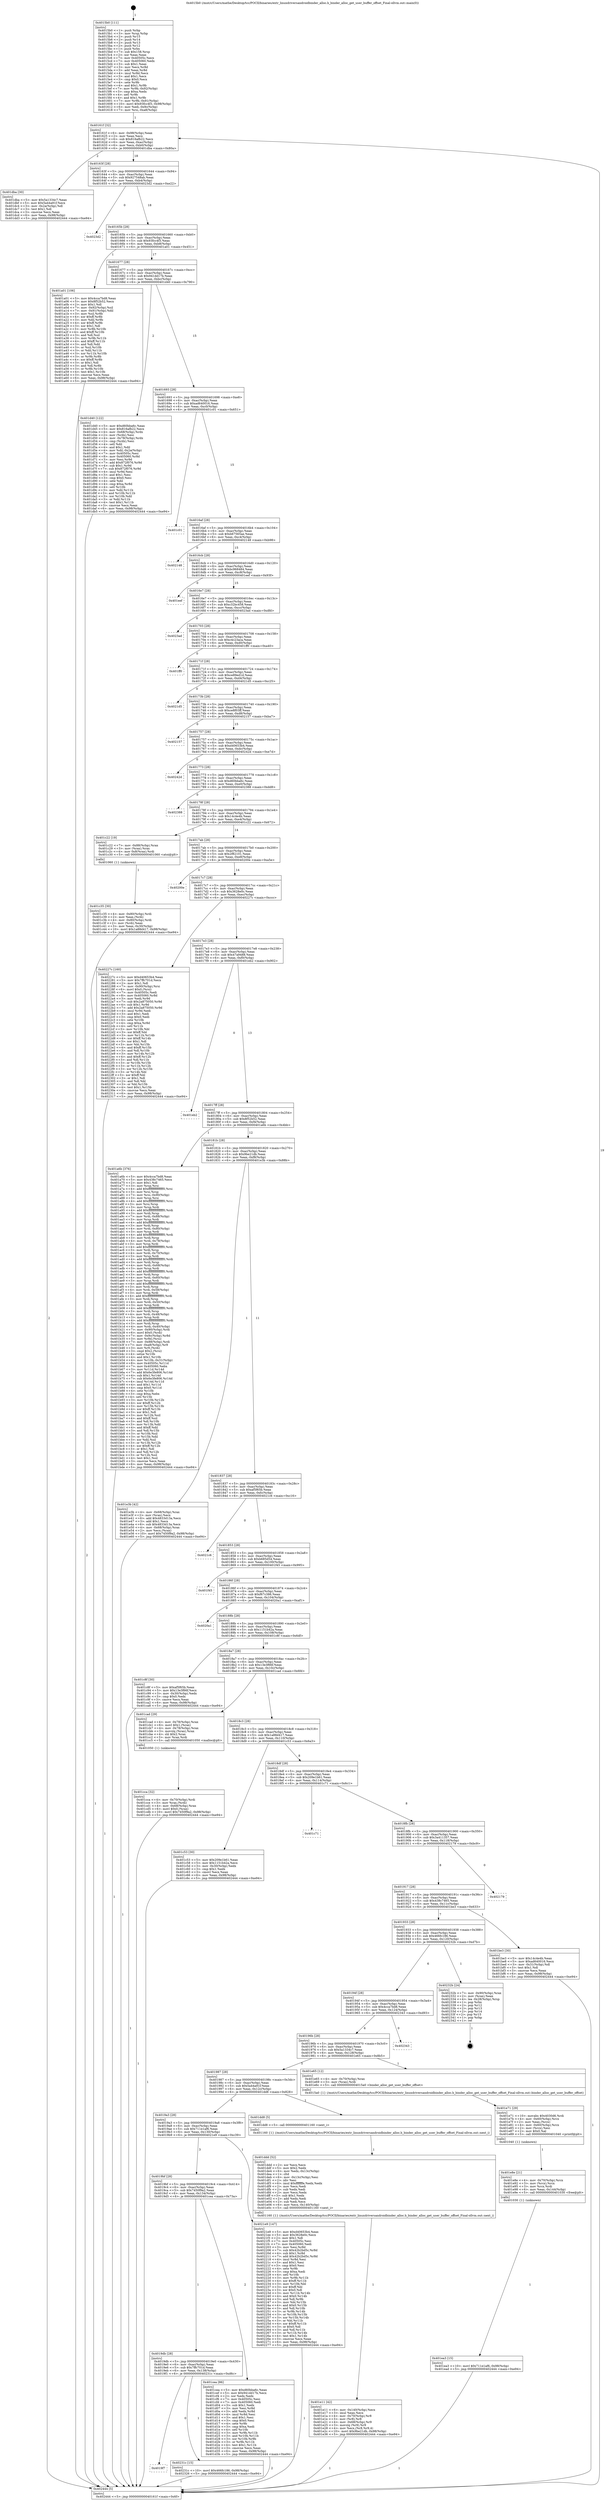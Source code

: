 digraph "0x4015b0" {
  label = "0x4015b0 (/mnt/c/Users/mathe/Desktop/tcc/POCII/binaries/extr_linuxdriversandroidbinder_alloc.h_binder_alloc_get_user_buffer_offset_Final-ollvm.out::main(0))"
  labelloc = "t"
  node[shape=record]

  Entry [label="",width=0.3,height=0.3,shape=circle,fillcolor=black,style=filled]
  "0x40161f" [label="{
     0x40161f [32]\l
     | [instrs]\l
     &nbsp;&nbsp;0x40161f \<+6\>: mov -0x98(%rbp),%eax\l
     &nbsp;&nbsp;0x401625 \<+2\>: mov %eax,%ecx\l
     &nbsp;&nbsp;0x401627 \<+6\>: sub $0x816afb22,%ecx\l
     &nbsp;&nbsp;0x40162d \<+6\>: mov %eax,-0xac(%rbp)\l
     &nbsp;&nbsp;0x401633 \<+6\>: mov %ecx,-0xb0(%rbp)\l
     &nbsp;&nbsp;0x401639 \<+6\>: je 0000000000401dba \<main+0x80a\>\l
  }"]
  "0x401dba" [label="{
     0x401dba [30]\l
     | [instrs]\l
     &nbsp;&nbsp;0x401dba \<+5\>: mov $0x5a1334c7,%eax\l
     &nbsp;&nbsp;0x401dbf \<+5\>: mov $0x5a44a91f,%ecx\l
     &nbsp;&nbsp;0x401dc4 \<+3\>: mov -0x2a(%rbp),%dl\l
     &nbsp;&nbsp;0x401dc7 \<+3\>: test $0x1,%dl\l
     &nbsp;&nbsp;0x401dca \<+3\>: cmovne %ecx,%eax\l
     &nbsp;&nbsp;0x401dcd \<+6\>: mov %eax,-0x98(%rbp)\l
     &nbsp;&nbsp;0x401dd3 \<+5\>: jmp 0000000000402444 \<main+0xe94\>\l
  }"]
  "0x40163f" [label="{
     0x40163f [28]\l
     | [instrs]\l
     &nbsp;&nbsp;0x40163f \<+5\>: jmp 0000000000401644 \<main+0x94\>\l
     &nbsp;&nbsp;0x401644 \<+6\>: mov -0xac(%rbp),%eax\l
     &nbsp;&nbsp;0x40164a \<+5\>: sub $0x927548ab,%eax\l
     &nbsp;&nbsp;0x40164f \<+6\>: mov %eax,-0xb4(%rbp)\l
     &nbsp;&nbsp;0x401655 \<+6\>: je 00000000004023d2 \<main+0xe22\>\l
  }"]
  Exit [label="",width=0.3,height=0.3,shape=circle,fillcolor=black,style=filled,peripheries=2]
  "0x4023d2" [label="{
     0x4023d2\l
  }", style=dashed]
  "0x40165b" [label="{
     0x40165b [28]\l
     | [instrs]\l
     &nbsp;&nbsp;0x40165b \<+5\>: jmp 0000000000401660 \<main+0xb0\>\l
     &nbsp;&nbsp;0x401660 \<+6\>: mov -0xac(%rbp),%eax\l
     &nbsp;&nbsp;0x401666 \<+5\>: sub $0x93fcc4f3,%eax\l
     &nbsp;&nbsp;0x40166b \<+6\>: mov %eax,-0xb8(%rbp)\l
     &nbsp;&nbsp;0x401671 \<+6\>: je 0000000000401a01 \<main+0x451\>\l
  }"]
  "0x4019f7" [label="{
     0x4019f7\l
  }", style=dashed]
  "0x401a01" [label="{
     0x401a01 [106]\l
     | [instrs]\l
     &nbsp;&nbsp;0x401a01 \<+5\>: mov $0x4cca7bd8,%eax\l
     &nbsp;&nbsp;0x401a06 \<+5\>: mov $0x8f52b52,%ecx\l
     &nbsp;&nbsp;0x401a0b \<+2\>: mov $0x1,%dl\l
     &nbsp;&nbsp;0x401a0d \<+7\>: mov -0x92(%rbp),%sil\l
     &nbsp;&nbsp;0x401a14 \<+7\>: mov -0x91(%rbp),%dil\l
     &nbsp;&nbsp;0x401a1b \<+3\>: mov %sil,%r8b\l
     &nbsp;&nbsp;0x401a1e \<+4\>: xor $0xff,%r8b\l
     &nbsp;&nbsp;0x401a22 \<+3\>: mov %dil,%r9b\l
     &nbsp;&nbsp;0x401a25 \<+4\>: xor $0xff,%r9b\l
     &nbsp;&nbsp;0x401a29 \<+3\>: xor $0x1,%dl\l
     &nbsp;&nbsp;0x401a2c \<+3\>: mov %r8b,%r10b\l
     &nbsp;&nbsp;0x401a2f \<+4\>: and $0xff,%r10b\l
     &nbsp;&nbsp;0x401a33 \<+3\>: and %dl,%sil\l
     &nbsp;&nbsp;0x401a36 \<+3\>: mov %r9b,%r11b\l
     &nbsp;&nbsp;0x401a39 \<+4\>: and $0xff,%r11b\l
     &nbsp;&nbsp;0x401a3d \<+3\>: and %dl,%dil\l
     &nbsp;&nbsp;0x401a40 \<+3\>: or %sil,%r10b\l
     &nbsp;&nbsp;0x401a43 \<+3\>: or %dil,%r11b\l
     &nbsp;&nbsp;0x401a46 \<+3\>: xor %r11b,%r10b\l
     &nbsp;&nbsp;0x401a49 \<+3\>: or %r9b,%r8b\l
     &nbsp;&nbsp;0x401a4c \<+4\>: xor $0xff,%r8b\l
     &nbsp;&nbsp;0x401a50 \<+3\>: or $0x1,%dl\l
     &nbsp;&nbsp;0x401a53 \<+3\>: and %dl,%r8b\l
     &nbsp;&nbsp;0x401a56 \<+3\>: or %r8b,%r10b\l
     &nbsp;&nbsp;0x401a59 \<+4\>: test $0x1,%r10b\l
     &nbsp;&nbsp;0x401a5d \<+3\>: cmovne %ecx,%eax\l
     &nbsp;&nbsp;0x401a60 \<+6\>: mov %eax,-0x98(%rbp)\l
     &nbsp;&nbsp;0x401a66 \<+5\>: jmp 0000000000402444 \<main+0xe94\>\l
  }"]
  "0x401677" [label="{
     0x401677 [28]\l
     | [instrs]\l
     &nbsp;&nbsp;0x401677 \<+5\>: jmp 000000000040167c \<main+0xcc\>\l
     &nbsp;&nbsp;0x40167c \<+6\>: mov -0xac(%rbp),%eax\l
     &nbsp;&nbsp;0x401682 \<+5\>: sub $0x941dd17b,%eax\l
     &nbsp;&nbsp;0x401687 \<+6\>: mov %eax,-0xbc(%rbp)\l
     &nbsp;&nbsp;0x40168d \<+6\>: je 0000000000401d40 \<main+0x790\>\l
  }"]
  "0x402444" [label="{
     0x402444 [5]\l
     | [instrs]\l
     &nbsp;&nbsp;0x402444 \<+5\>: jmp 000000000040161f \<main+0x6f\>\l
  }"]
  "0x4015b0" [label="{
     0x4015b0 [111]\l
     | [instrs]\l
     &nbsp;&nbsp;0x4015b0 \<+1\>: push %rbp\l
     &nbsp;&nbsp;0x4015b1 \<+3\>: mov %rsp,%rbp\l
     &nbsp;&nbsp;0x4015b4 \<+2\>: push %r15\l
     &nbsp;&nbsp;0x4015b6 \<+2\>: push %r14\l
     &nbsp;&nbsp;0x4015b8 \<+2\>: push %r13\l
     &nbsp;&nbsp;0x4015ba \<+2\>: push %r12\l
     &nbsp;&nbsp;0x4015bc \<+1\>: push %rbx\l
     &nbsp;&nbsp;0x4015bd \<+7\>: sub $0x158,%rsp\l
     &nbsp;&nbsp;0x4015c4 \<+2\>: xor %eax,%eax\l
     &nbsp;&nbsp;0x4015c6 \<+7\>: mov 0x40505c,%ecx\l
     &nbsp;&nbsp;0x4015cd \<+7\>: mov 0x405060,%edx\l
     &nbsp;&nbsp;0x4015d4 \<+3\>: sub $0x1,%eax\l
     &nbsp;&nbsp;0x4015d7 \<+3\>: mov %ecx,%r8d\l
     &nbsp;&nbsp;0x4015da \<+3\>: add %eax,%r8d\l
     &nbsp;&nbsp;0x4015dd \<+4\>: imul %r8d,%ecx\l
     &nbsp;&nbsp;0x4015e1 \<+3\>: and $0x1,%ecx\l
     &nbsp;&nbsp;0x4015e4 \<+3\>: cmp $0x0,%ecx\l
     &nbsp;&nbsp;0x4015e7 \<+4\>: sete %r9b\l
     &nbsp;&nbsp;0x4015eb \<+4\>: and $0x1,%r9b\l
     &nbsp;&nbsp;0x4015ef \<+7\>: mov %r9b,-0x92(%rbp)\l
     &nbsp;&nbsp;0x4015f6 \<+3\>: cmp $0xa,%edx\l
     &nbsp;&nbsp;0x4015f9 \<+4\>: setl %r9b\l
     &nbsp;&nbsp;0x4015fd \<+4\>: and $0x1,%r9b\l
     &nbsp;&nbsp;0x401601 \<+7\>: mov %r9b,-0x91(%rbp)\l
     &nbsp;&nbsp;0x401608 \<+10\>: movl $0x93fcc4f3,-0x98(%rbp)\l
     &nbsp;&nbsp;0x401612 \<+6\>: mov %edi,-0x9c(%rbp)\l
     &nbsp;&nbsp;0x401618 \<+7\>: mov %rsi,-0xa8(%rbp)\l
  }"]
  "0x40231c" [label="{
     0x40231c [15]\l
     | [instrs]\l
     &nbsp;&nbsp;0x40231c \<+10\>: movl $0x466fc186,-0x98(%rbp)\l
     &nbsp;&nbsp;0x402326 \<+5\>: jmp 0000000000402444 \<main+0xe94\>\l
  }"]
  "0x401d40" [label="{
     0x401d40 [122]\l
     | [instrs]\l
     &nbsp;&nbsp;0x401d40 \<+5\>: mov $0xd60bba6c,%eax\l
     &nbsp;&nbsp;0x401d45 \<+5\>: mov $0x816afb22,%ecx\l
     &nbsp;&nbsp;0x401d4a \<+4\>: mov -0x68(%rbp),%rdx\l
     &nbsp;&nbsp;0x401d4e \<+2\>: mov (%rdx),%esi\l
     &nbsp;&nbsp;0x401d50 \<+4\>: mov -0x78(%rbp),%rdx\l
     &nbsp;&nbsp;0x401d54 \<+2\>: cmp (%rdx),%esi\l
     &nbsp;&nbsp;0x401d56 \<+4\>: setl %dil\l
     &nbsp;&nbsp;0x401d5a \<+4\>: and $0x1,%dil\l
     &nbsp;&nbsp;0x401d5e \<+4\>: mov %dil,-0x2a(%rbp)\l
     &nbsp;&nbsp;0x401d62 \<+7\>: mov 0x40505c,%esi\l
     &nbsp;&nbsp;0x401d69 \<+8\>: mov 0x405060,%r8d\l
     &nbsp;&nbsp;0x401d71 \<+3\>: mov %esi,%r9d\l
     &nbsp;&nbsp;0x401d74 \<+7\>: add $0x872f076,%r9d\l
     &nbsp;&nbsp;0x401d7b \<+4\>: sub $0x1,%r9d\l
     &nbsp;&nbsp;0x401d7f \<+7\>: sub $0x872f076,%r9d\l
     &nbsp;&nbsp;0x401d86 \<+4\>: imul %r9d,%esi\l
     &nbsp;&nbsp;0x401d8a \<+3\>: and $0x1,%esi\l
     &nbsp;&nbsp;0x401d8d \<+3\>: cmp $0x0,%esi\l
     &nbsp;&nbsp;0x401d90 \<+4\>: sete %dil\l
     &nbsp;&nbsp;0x401d94 \<+4\>: cmp $0xa,%r8d\l
     &nbsp;&nbsp;0x401d98 \<+4\>: setl %r10b\l
     &nbsp;&nbsp;0x401d9c \<+3\>: mov %dil,%r11b\l
     &nbsp;&nbsp;0x401d9f \<+3\>: and %r10b,%r11b\l
     &nbsp;&nbsp;0x401da2 \<+3\>: xor %r10b,%dil\l
     &nbsp;&nbsp;0x401da5 \<+3\>: or %dil,%r11b\l
     &nbsp;&nbsp;0x401da8 \<+4\>: test $0x1,%r11b\l
     &nbsp;&nbsp;0x401dac \<+3\>: cmovne %ecx,%eax\l
     &nbsp;&nbsp;0x401daf \<+6\>: mov %eax,-0x98(%rbp)\l
     &nbsp;&nbsp;0x401db5 \<+5\>: jmp 0000000000402444 \<main+0xe94\>\l
  }"]
  "0x401693" [label="{
     0x401693 [28]\l
     | [instrs]\l
     &nbsp;&nbsp;0x401693 \<+5\>: jmp 0000000000401698 \<main+0xe8\>\l
     &nbsp;&nbsp;0x401698 \<+6\>: mov -0xac(%rbp),%eax\l
     &nbsp;&nbsp;0x40169e \<+5\>: sub $0xad640016,%eax\l
     &nbsp;&nbsp;0x4016a3 \<+6\>: mov %eax,-0xc0(%rbp)\l
     &nbsp;&nbsp;0x4016a9 \<+6\>: je 0000000000401c01 \<main+0x651\>\l
  }"]
  "0x401ea3" [label="{
     0x401ea3 [15]\l
     | [instrs]\l
     &nbsp;&nbsp;0x401ea3 \<+10\>: movl $0x711e1af6,-0x98(%rbp)\l
     &nbsp;&nbsp;0x401ead \<+5\>: jmp 0000000000402444 \<main+0xe94\>\l
  }"]
  "0x401c01" [label="{
     0x401c01\l
  }", style=dashed]
  "0x4016af" [label="{
     0x4016af [28]\l
     | [instrs]\l
     &nbsp;&nbsp;0x4016af \<+5\>: jmp 00000000004016b4 \<main+0x104\>\l
     &nbsp;&nbsp;0x4016b4 \<+6\>: mov -0xac(%rbp),%eax\l
     &nbsp;&nbsp;0x4016ba \<+5\>: sub $0xb67565ae,%eax\l
     &nbsp;&nbsp;0x4016bf \<+6\>: mov %eax,-0xc4(%rbp)\l
     &nbsp;&nbsp;0x4016c5 \<+6\>: je 0000000000402148 \<main+0xb98\>\l
  }"]
  "0x401e8e" [label="{
     0x401e8e [21]\l
     | [instrs]\l
     &nbsp;&nbsp;0x401e8e \<+4\>: mov -0x70(%rbp),%rcx\l
     &nbsp;&nbsp;0x401e92 \<+3\>: mov (%rcx),%rcx\l
     &nbsp;&nbsp;0x401e95 \<+3\>: mov %rcx,%rdi\l
     &nbsp;&nbsp;0x401e98 \<+6\>: mov %eax,-0x144(%rbp)\l
     &nbsp;&nbsp;0x401e9e \<+5\>: call 0000000000401030 \<free@plt\>\l
     | [calls]\l
     &nbsp;&nbsp;0x401030 \{1\} (unknown)\l
  }"]
  "0x402148" [label="{
     0x402148\l
  }", style=dashed]
  "0x4016cb" [label="{
     0x4016cb [28]\l
     | [instrs]\l
     &nbsp;&nbsp;0x4016cb \<+5\>: jmp 00000000004016d0 \<main+0x120\>\l
     &nbsp;&nbsp;0x4016d0 \<+6\>: mov -0xac(%rbp),%eax\l
     &nbsp;&nbsp;0x4016d6 \<+5\>: sub $0xbc968484,%eax\l
     &nbsp;&nbsp;0x4016db \<+6\>: mov %eax,-0xc8(%rbp)\l
     &nbsp;&nbsp;0x4016e1 \<+6\>: je 0000000000401eef \<main+0x93f\>\l
  }"]
  "0x401e71" [label="{
     0x401e71 [29]\l
     | [instrs]\l
     &nbsp;&nbsp;0x401e71 \<+10\>: movabs $0x4030d6,%rdi\l
     &nbsp;&nbsp;0x401e7b \<+4\>: mov -0x60(%rbp),%rcx\l
     &nbsp;&nbsp;0x401e7f \<+2\>: mov %eax,(%rcx)\l
     &nbsp;&nbsp;0x401e81 \<+4\>: mov -0x60(%rbp),%rcx\l
     &nbsp;&nbsp;0x401e85 \<+2\>: mov (%rcx),%esi\l
     &nbsp;&nbsp;0x401e87 \<+2\>: mov $0x0,%al\l
     &nbsp;&nbsp;0x401e89 \<+5\>: call 0000000000401040 \<printf@plt\>\l
     | [calls]\l
     &nbsp;&nbsp;0x401040 \{1\} (unknown)\l
  }"]
  "0x401eef" [label="{
     0x401eef\l
  }", style=dashed]
  "0x4016e7" [label="{
     0x4016e7 [28]\l
     | [instrs]\l
     &nbsp;&nbsp;0x4016e7 \<+5\>: jmp 00000000004016ec \<main+0x13c\>\l
     &nbsp;&nbsp;0x4016ec \<+6\>: mov -0xac(%rbp),%eax\l
     &nbsp;&nbsp;0x4016f2 \<+5\>: sub $0xc32bc458,%eax\l
     &nbsp;&nbsp;0x4016f7 \<+6\>: mov %eax,-0xcc(%rbp)\l
     &nbsp;&nbsp;0x4016fd \<+6\>: je 00000000004023ad \<main+0xdfd\>\l
  }"]
  "0x401e11" [label="{
     0x401e11 [42]\l
     | [instrs]\l
     &nbsp;&nbsp;0x401e11 \<+6\>: mov -0x140(%rbp),%ecx\l
     &nbsp;&nbsp;0x401e17 \<+3\>: imul %eax,%ecx\l
     &nbsp;&nbsp;0x401e1a \<+4\>: mov -0x70(%rbp),%r8\l
     &nbsp;&nbsp;0x401e1e \<+3\>: mov (%r8),%r8\l
     &nbsp;&nbsp;0x401e21 \<+4\>: mov -0x68(%rbp),%r9\l
     &nbsp;&nbsp;0x401e25 \<+3\>: movslq (%r9),%r9\l
     &nbsp;&nbsp;0x401e28 \<+4\>: mov %ecx,(%r8,%r9,4)\l
     &nbsp;&nbsp;0x401e2c \<+10\>: movl $0x9be21db,-0x98(%rbp)\l
     &nbsp;&nbsp;0x401e36 \<+5\>: jmp 0000000000402444 \<main+0xe94\>\l
  }"]
  "0x4023ad" [label="{
     0x4023ad\l
  }", style=dashed]
  "0x401703" [label="{
     0x401703 [28]\l
     | [instrs]\l
     &nbsp;&nbsp;0x401703 \<+5\>: jmp 0000000000401708 \<main+0x158\>\l
     &nbsp;&nbsp;0x401708 \<+6\>: mov -0xac(%rbp),%eax\l
     &nbsp;&nbsp;0x40170e \<+5\>: sub $0xc4c23aca,%eax\l
     &nbsp;&nbsp;0x401713 \<+6\>: mov %eax,-0xd0(%rbp)\l
     &nbsp;&nbsp;0x401719 \<+6\>: je 0000000000401ff0 \<main+0xa40\>\l
  }"]
  "0x401ddd" [label="{
     0x401ddd [52]\l
     | [instrs]\l
     &nbsp;&nbsp;0x401ddd \<+2\>: xor %ecx,%ecx\l
     &nbsp;&nbsp;0x401ddf \<+5\>: mov $0x2,%edx\l
     &nbsp;&nbsp;0x401de4 \<+6\>: mov %edx,-0x13c(%rbp)\l
     &nbsp;&nbsp;0x401dea \<+1\>: cltd\l
     &nbsp;&nbsp;0x401deb \<+6\>: mov -0x13c(%rbp),%esi\l
     &nbsp;&nbsp;0x401df1 \<+2\>: idiv %esi\l
     &nbsp;&nbsp;0x401df3 \<+6\>: imul $0xfffffffe,%edx,%edx\l
     &nbsp;&nbsp;0x401df9 \<+2\>: mov %ecx,%edi\l
     &nbsp;&nbsp;0x401dfb \<+2\>: sub %edx,%edi\l
     &nbsp;&nbsp;0x401dfd \<+2\>: mov %ecx,%edx\l
     &nbsp;&nbsp;0x401dff \<+3\>: sub $0x1,%edx\l
     &nbsp;&nbsp;0x401e02 \<+2\>: add %edx,%edi\l
     &nbsp;&nbsp;0x401e04 \<+2\>: sub %edi,%ecx\l
     &nbsp;&nbsp;0x401e06 \<+6\>: mov %ecx,-0x140(%rbp)\l
     &nbsp;&nbsp;0x401e0c \<+5\>: call 0000000000401160 \<next_i\>\l
     | [calls]\l
     &nbsp;&nbsp;0x401160 \{1\} (/mnt/c/Users/mathe/Desktop/tcc/POCII/binaries/extr_linuxdriversandroidbinder_alloc.h_binder_alloc_get_user_buffer_offset_Final-ollvm.out::next_i)\l
  }"]
  "0x401ff0" [label="{
     0x401ff0\l
  }", style=dashed]
  "0x40171f" [label="{
     0x40171f [28]\l
     | [instrs]\l
     &nbsp;&nbsp;0x40171f \<+5\>: jmp 0000000000401724 \<main+0x174\>\l
     &nbsp;&nbsp;0x401724 \<+6\>: mov -0xac(%rbp),%eax\l
     &nbsp;&nbsp;0x40172a \<+5\>: sub $0xce89ed1d,%eax\l
     &nbsp;&nbsp;0x40172f \<+6\>: mov %eax,-0xd4(%rbp)\l
     &nbsp;&nbsp;0x401735 \<+6\>: je 00000000004021d5 \<main+0xc25\>\l
  }"]
  "0x4019db" [label="{
     0x4019db [28]\l
     | [instrs]\l
     &nbsp;&nbsp;0x4019db \<+5\>: jmp 00000000004019e0 \<main+0x430\>\l
     &nbsp;&nbsp;0x4019e0 \<+6\>: mov -0xac(%rbp),%eax\l
     &nbsp;&nbsp;0x4019e6 \<+5\>: sub $0x7ffc701d,%eax\l
     &nbsp;&nbsp;0x4019eb \<+6\>: mov %eax,-0x138(%rbp)\l
     &nbsp;&nbsp;0x4019f1 \<+6\>: je 000000000040231c \<main+0xd6c\>\l
  }"]
  "0x4021d5" [label="{
     0x4021d5\l
  }", style=dashed]
  "0x40173b" [label="{
     0x40173b [28]\l
     | [instrs]\l
     &nbsp;&nbsp;0x40173b \<+5\>: jmp 0000000000401740 \<main+0x190\>\l
     &nbsp;&nbsp;0x401740 \<+6\>: mov -0xac(%rbp),%eax\l
     &nbsp;&nbsp;0x401746 \<+5\>: sub $0xce8f03ff,%eax\l
     &nbsp;&nbsp;0x40174b \<+6\>: mov %eax,-0xd8(%rbp)\l
     &nbsp;&nbsp;0x401751 \<+6\>: je 0000000000402157 \<main+0xba7\>\l
  }"]
  "0x401cea" [label="{
     0x401cea [86]\l
     | [instrs]\l
     &nbsp;&nbsp;0x401cea \<+5\>: mov $0xd60bba6c,%eax\l
     &nbsp;&nbsp;0x401cef \<+5\>: mov $0x941dd17b,%ecx\l
     &nbsp;&nbsp;0x401cf4 \<+2\>: xor %edx,%edx\l
     &nbsp;&nbsp;0x401cf6 \<+7\>: mov 0x40505c,%esi\l
     &nbsp;&nbsp;0x401cfd \<+7\>: mov 0x405060,%edi\l
     &nbsp;&nbsp;0x401d04 \<+3\>: sub $0x1,%edx\l
     &nbsp;&nbsp;0x401d07 \<+3\>: mov %esi,%r8d\l
     &nbsp;&nbsp;0x401d0a \<+3\>: add %edx,%r8d\l
     &nbsp;&nbsp;0x401d0d \<+4\>: imul %r8d,%esi\l
     &nbsp;&nbsp;0x401d11 \<+3\>: and $0x1,%esi\l
     &nbsp;&nbsp;0x401d14 \<+3\>: cmp $0x0,%esi\l
     &nbsp;&nbsp;0x401d17 \<+4\>: sete %r9b\l
     &nbsp;&nbsp;0x401d1b \<+3\>: cmp $0xa,%edi\l
     &nbsp;&nbsp;0x401d1e \<+4\>: setl %r10b\l
     &nbsp;&nbsp;0x401d22 \<+3\>: mov %r9b,%r11b\l
     &nbsp;&nbsp;0x401d25 \<+3\>: and %r10b,%r11b\l
     &nbsp;&nbsp;0x401d28 \<+3\>: xor %r10b,%r9b\l
     &nbsp;&nbsp;0x401d2b \<+3\>: or %r9b,%r11b\l
     &nbsp;&nbsp;0x401d2e \<+4\>: test $0x1,%r11b\l
     &nbsp;&nbsp;0x401d32 \<+3\>: cmovne %ecx,%eax\l
     &nbsp;&nbsp;0x401d35 \<+6\>: mov %eax,-0x98(%rbp)\l
     &nbsp;&nbsp;0x401d3b \<+5\>: jmp 0000000000402444 \<main+0xe94\>\l
  }"]
  "0x402157" [label="{
     0x402157\l
  }", style=dashed]
  "0x401757" [label="{
     0x401757 [28]\l
     | [instrs]\l
     &nbsp;&nbsp;0x401757 \<+5\>: jmp 000000000040175c \<main+0x1ac\>\l
     &nbsp;&nbsp;0x40175c \<+6\>: mov -0xac(%rbp),%eax\l
     &nbsp;&nbsp;0x401762 \<+5\>: sub $0xd40653b4,%eax\l
     &nbsp;&nbsp;0x401767 \<+6\>: mov %eax,-0xdc(%rbp)\l
     &nbsp;&nbsp;0x40176d \<+6\>: je 000000000040242d \<main+0xe7d\>\l
  }"]
  "0x4019bf" [label="{
     0x4019bf [28]\l
     | [instrs]\l
     &nbsp;&nbsp;0x4019bf \<+5\>: jmp 00000000004019c4 \<main+0x414\>\l
     &nbsp;&nbsp;0x4019c4 \<+6\>: mov -0xac(%rbp),%eax\l
     &nbsp;&nbsp;0x4019ca \<+5\>: sub $0x7450f9a2,%eax\l
     &nbsp;&nbsp;0x4019cf \<+6\>: mov %eax,-0x134(%rbp)\l
     &nbsp;&nbsp;0x4019d5 \<+6\>: je 0000000000401cea \<main+0x73a\>\l
  }"]
  "0x40242d" [label="{
     0x40242d\l
  }", style=dashed]
  "0x401773" [label="{
     0x401773 [28]\l
     | [instrs]\l
     &nbsp;&nbsp;0x401773 \<+5\>: jmp 0000000000401778 \<main+0x1c8\>\l
     &nbsp;&nbsp;0x401778 \<+6\>: mov -0xac(%rbp),%eax\l
     &nbsp;&nbsp;0x40177e \<+5\>: sub $0xd60bba6c,%eax\l
     &nbsp;&nbsp;0x401783 \<+6\>: mov %eax,-0xe0(%rbp)\l
     &nbsp;&nbsp;0x401789 \<+6\>: je 0000000000402388 \<main+0xdd8\>\l
  }"]
  "0x4021e9" [label="{
     0x4021e9 [147]\l
     | [instrs]\l
     &nbsp;&nbsp;0x4021e9 \<+5\>: mov $0xd40653b4,%eax\l
     &nbsp;&nbsp;0x4021ee \<+5\>: mov $0x3628e0c,%ecx\l
     &nbsp;&nbsp;0x4021f3 \<+2\>: mov $0x1,%dl\l
     &nbsp;&nbsp;0x4021f5 \<+7\>: mov 0x40505c,%esi\l
     &nbsp;&nbsp;0x4021fc \<+7\>: mov 0x405060,%edi\l
     &nbsp;&nbsp;0x402203 \<+3\>: mov %esi,%r8d\l
     &nbsp;&nbsp;0x402206 \<+7\>: sub $0x42b2bd5c,%r8d\l
     &nbsp;&nbsp;0x40220d \<+4\>: sub $0x1,%r8d\l
     &nbsp;&nbsp;0x402211 \<+7\>: add $0x42b2bd5c,%r8d\l
     &nbsp;&nbsp;0x402218 \<+4\>: imul %r8d,%esi\l
     &nbsp;&nbsp;0x40221c \<+3\>: and $0x1,%esi\l
     &nbsp;&nbsp;0x40221f \<+3\>: cmp $0x0,%esi\l
     &nbsp;&nbsp;0x402222 \<+4\>: sete %r9b\l
     &nbsp;&nbsp;0x402226 \<+3\>: cmp $0xa,%edi\l
     &nbsp;&nbsp;0x402229 \<+4\>: setl %r10b\l
     &nbsp;&nbsp;0x40222d \<+3\>: mov %r9b,%r11b\l
     &nbsp;&nbsp;0x402230 \<+4\>: xor $0xff,%r11b\l
     &nbsp;&nbsp;0x402234 \<+3\>: mov %r10b,%bl\l
     &nbsp;&nbsp;0x402237 \<+3\>: xor $0xff,%bl\l
     &nbsp;&nbsp;0x40223a \<+3\>: xor $0x0,%dl\l
     &nbsp;&nbsp;0x40223d \<+3\>: mov %r11b,%r14b\l
     &nbsp;&nbsp;0x402240 \<+4\>: and $0x0,%r14b\l
     &nbsp;&nbsp;0x402244 \<+3\>: and %dl,%r9b\l
     &nbsp;&nbsp;0x402247 \<+3\>: mov %bl,%r15b\l
     &nbsp;&nbsp;0x40224a \<+4\>: and $0x0,%r15b\l
     &nbsp;&nbsp;0x40224e \<+3\>: and %dl,%r10b\l
     &nbsp;&nbsp;0x402251 \<+3\>: or %r9b,%r14b\l
     &nbsp;&nbsp;0x402254 \<+3\>: or %r10b,%r15b\l
     &nbsp;&nbsp;0x402257 \<+3\>: xor %r15b,%r14b\l
     &nbsp;&nbsp;0x40225a \<+3\>: or %bl,%r11b\l
     &nbsp;&nbsp;0x40225d \<+4\>: xor $0xff,%r11b\l
     &nbsp;&nbsp;0x402261 \<+3\>: or $0x0,%dl\l
     &nbsp;&nbsp;0x402264 \<+3\>: and %dl,%r11b\l
     &nbsp;&nbsp;0x402267 \<+3\>: or %r11b,%r14b\l
     &nbsp;&nbsp;0x40226a \<+4\>: test $0x1,%r14b\l
     &nbsp;&nbsp;0x40226e \<+3\>: cmovne %ecx,%eax\l
     &nbsp;&nbsp;0x402271 \<+6\>: mov %eax,-0x98(%rbp)\l
     &nbsp;&nbsp;0x402277 \<+5\>: jmp 0000000000402444 \<main+0xe94\>\l
  }"]
  "0x402388" [label="{
     0x402388\l
  }", style=dashed]
  "0x40178f" [label="{
     0x40178f [28]\l
     | [instrs]\l
     &nbsp;&nbsp;0x40178f \<+5\>: jmp 0000000000401794 \<main+0x1e4\>\l
     &nbsp;&nbsp;0x401794 \<+6\>: mov -0xac(%rbp),%eax\l
     &nbsp;&nbsp;0x40179a \<+5\>: sub $0x14c4e4b,%eax\l
     &nbsp;&nbsp;0x40179f \<+6\>: mov %eax,-0xe4(%rbp)\l
     &nbsp;&nbsp;0x4017a5 \<+6\>: je 0000000000401c22 \<main+0x672\>\l
  }"]
  "0x4019a3" [label="{
     0x4019a3 [28]\l
     | [instrs]\l
     &nbsp;&nbsp;0x4019a3 \<+5\>: jmp 00000000004019a8 \<main+0x3f8\>\l
     &nbsp;&nbsp;0x4019a8 \<+6\>: mov -0xac(%rbp),%eax\l
     &nbsp;&nbsp;0x4019ae \<+5\>: sub $0x711e1af6,%eax\l
     &nbsp;&nbsp;0x4019b3 \<+6\>: mov %eax,-0x130(%rbp)\l
     &nbsp;&nbsp;0x4019b9 \<+6\>: je 00000000004021e9 \<main+0xc39\>\l
  }"]
  "0x401c22" [label="{
     0x401c22 [19]\l
     | [instrs]\l
     &nbsp;&nbsp;0x401c22 \<+7\>: mov -0x88(%rbp),%rax\l
     &nbsp;&nbsp;0x401c29 \<+3\>: mov (%rax),%rax\l
     &nbsp;&nbsp;0x401c2c \<+4\>: mov 0x8(%rax),%rdi\l
     &nbsp;&nbsp;0x401c30 \<+5\>: call 0000000000401060 \<atoi@plt\>\l
     | [calls]\l
     &nbsp;&nbsp;0x401060 \{1\} (unknown)\l
  }"]
  "0x4017ab" [label="{
     0x4017ab [28]\l
     | [instrs]\l
     &nbsp;&nbsp;0x4017ab \<+5\>: jmp 00000000004017b0 \<main+0x200\>\l
     &nbsp;&nbsp;0x4017b0 \<+6\>: mov -0xac(%rbp),%eax\l
     &nbsp;&nbsp;0x4017b6 \<+5\>: sub $0x2f82101,%eax\l
     &nbsp;&nbsp;0x4017bb \<+6\>: mov %eax,-0xe8(%rbp)\l
     &nbsp;&nbsp;0x4017c1 \<+6\>: je 000000000040200e \<main+0xa5e\>\l
  }"]
  "0x401dd8" [label="{
     0x401dd8 [5]\l
     | [instrs]\l
     &nbsp;&nbsp;0x401dd8 \<+5\>: call 0000000000401160 \<next_i\>\l
     | [calls]\l
     &nbsp;&nbsp;0x401160 \{1\} (/mnt/c/Users/mathe/Desktop/tcc/POCII/binaries/extr_linuxdriversandroidbinder_alloc.h_binder_alloc_get_user_buffer_offset_Final-ollvm.out::next_i)\l
  }"]
  "0x40200e" [label="{
     0x40200e\l
  }", style=dashed]
  "0x4017c7" [label="{
     0x4017c7 [28]\l
     | [instrs]\l
     &nbsp;&nbsp;0x4017c7 \<+5\>: jmp 00000000004017cc \<main+0x21c\>\l
     &nbsp;&nbsp;0x4017cc \<+6\>: mov -0xac(%rbp),%eax\l
     &nbsp;&nbsp;0x4017d2 \<+5\>: sub $0x3628e0c,%eax\l
     &nbsp;&nbsp;0x4017d7 \<+6\>: mov %eax,-0xec(%rbp)\l
     &nbsp;&nbsp;0x4017dd \<+6\>: je 000000000040227c \<main+0xccc\>\l
  }"]
  "0x401987" [label="{
     0x401987 [28]\l
     | [instrs]\l
     &nbsp;&nbsp;0x401987 \<+5\>: jmp 000000000040198c \<main+0x3dc\>\l
     &nbsp;&nbsp;0x40198c \<+6\>: mov -0xac(%rbp),%eax\l
     &nbsp;&nbsp;0x401992 \<+5\>: sub $0x5a44a91f,%eax\l
     &nbsp;&nbsp;0x401997 \<+6\>: mov %eax,-0x12c(%rbp)\l
     &nbsp;&nbsp;0x40199d \<+6\>: je 0000000000401dd8 \<main+0x828\>\l
  }"]
  "0x40227c" [label="{
     0x40227c [160]\l
     | [instrs]\l
     &nbsp;&nbsp;0x40227c \<+5\>: mov $0xd40653b4,%eax\l
     &nbsp;&nbsp;0x402281 \<+5\>: mov $0x7ffc701d,%ecx\l
     &nbsp;&nbsp;0x402286 \<+2\>: mov $0x1,%dl\l
     &nbsp;&nbsp;0x402288 \<+7\>: mov -0x90(%rbp),%rsi\l
     &nbsp;&nbsp;0x40228f \<+6\>: movl $0x0,(%rsi)\l
     &nbsp;&nbsp;0x402295 \<+7\>: mov 0x40505c,%edi\l
     &nbsp;&nbsp;0x40229c \<+8\>: mov 0x405060,%r8d\l
     &nbsp;&nbsp;0x4022a4 \<+3\>: mov %edi,%r9d\l
     &nbsp;&nbsp;0x4022a7 \<+7\>: sub $0x2a875050,%r9d\l
     &nbsp;&nbsp;0x4022ae \<+4\>: sub $0x1,%r9d\l
     &nbsp;&nbsp;0x4022b2 \<+7\>: add $0x2a875050,%r9d\l
     &nbsp;&nbsp;0x4022b9 \<+4\>: imul %r9d,%edi\l
     &nbsp;&nbsp;0x4022bd \<+3\>: and $0x1,%edi\l
     &nbsp;&nbsp;0x4022c0 \<+3\>: cmp $0x0,%edi\l
     &nbsp;&nbsp;0x4022c3 \<+4\>: sete %r10b\l
     &nbsp;&nbsp;0x4022c7 \<+4\>: cmp $0xa,%r8d\l
     &nbsp;&nbsp;0x4022cb \<+4\>: setl %r11b\l
     &nbsp;&nbsp;0x4022cf \<+3\>: mov %r10b,%bl\l
     &nbsp;&nbsp;0x4022d2 \<+3\>: xor $0xff,%bl\l
     &nbsp;&nbsp;0x4022d5 \<+3\>: mov %r11b,%r14b\l
     &nbsp;&nbsp;0x4022d8 \<+4\>: xor $0xff,%r14b\l
     &nbsp;&nbsp;0x4022dc \<+3\>: xor $0x1,%dl\l
     &nbsp;&nbsp;0x4022df \<+3\>: mov %bl,%r15b\l
     &nbsp;&nbsp;0x4022e2 \<+4\>: and $0xff,%r15b\l
     &nbsp;&nbsp;0x4022e6 \<+3\>: and %dl,%r10b\l
     &nbsp;&nbsp;0x4022e9 \<+3\>: mov %r14b,%r12b\l
     &nbsp;&nbsp;0x4022ec \<+4\>: and $0xff,%r12b\l
     &nbsp;&nbsp;0x4022f0 \<+3\>: and %dl,%r11b\l
     &nbsp;&nbsp;0x4022f3 \<+3\>: or %r10b,%r15b\l
     &nbsp;&nbsp;0x4022f6 \<+3\>: or %r11b,%r12b\l
     &nbsp;&nbsp;0x4022f9 \<+3\>: xor %r12b,%r15b\l
     &nbsp;&nbsp;0x4022fc \<+3\>: or %r14b,%bl\l
     &nbsp;&nbsp;0x4022ff \<+3\>: xor $0xff,%bl\l
     &nbsp;&nbsp;0x402302 \<+3\>: or $0x1,%dl\l
     &nbsp;&nbsp;0x402305 \<+2\>: and %dl,%bl\l
     &nbsp;&nbsp;0x402307 \<+3\>: or %bl,%r15b\l
     &nbsp;&nbsp;0x40230a \<+4\>: test $0x1,%r15b\l
     &nbsp;&nbsp;0x40230e \<+3\>: cmovne %ecx,%eax\l
     &nbsp;&nbsp;0x402311 \<+6\>: mov %eax,-0x98(%rbp)\l
     &nbsp;&nbsp;0x402317 \<+5\>: jmp 0000000000402444 \<main+0xe94\>\l
  }"]
  "0x4017e3" [label="{
     0x4017e3 [28]\l
     | [instrs]\l
     &nbsp;&nbsp;0x4017e3 \<+5\>: jmp 00000000004017e8 \<main+0x238\>\l
     &nbsp;&nbsp;0x4017e8 \<+6\>: mov -0xac(%rbp),%eax\l
     &nbsp;&nbsp;0x4017ee \<+5\>: sub $0x47a9488,%eax\l
     &nbsp;&nbsp;0x4017f3 \<+6\>: mov %eax,-0xf0(%rbp)\l
     &nbsp;&nbsp;0x4017f9 \<+6\>: je 0000000000401eb2 \<main+0x902\>\l
  }"]
  "0x401e65" [label="{
     0x401e65 [12]\l
     | [instrs]\l
     &nbsp;&nbsp;0x401e65 \<+4\>: mov -0x70(%rbp),%rax\l
     &nbsp;&nbsp;0x401e69 \<+3\>: mov (%rax),%rdi\l
     &nbsp;&nbsp;0x401e6c \<+5\>: call 00000000004015a0 \<binder_alloc_get_user_buffer_offset\>\l
     | [calls]\l
     &nbsp;&nbsp;0x4015a0 \{1\} (/mnt/c/Users/mathe/Desktop/tcc/POCII/binaries/extr_linuxdriversandroidbinder_alloc.h_binder_alloc_get_user_buffer_offset_Final-ollvm.out::binder_alloc_get_user_buffer_offset)\l
  }"]
  "0x401eb2" [label="{
     0x401eb2\l
  }", style=dashed]
  "0x4017ff" [label="{
     0x4017ff [28]\l
     | [instrs]\l
     &nbsp;&nbsp;0x4017ff \<+5\>: jmp 0000000000401804 \<main+0x254\>\l
     &nbsp;&nbsp;0x401804 \<+6\>: mov -0xac(%rbp),%eax\l
     &nbsp;&nbsp;0x40180a \<+5\>: sub $0x8f52b52,%eax\l
     &nbsp;&nbsp;0x40180f \<+6\>: mov %eax,-0xf4(%rbp)\l
     &nbsp;&nbsp;0x401815 \<+6\>: je 0000000000401a6b \<main+0x4bb\>\l
  }"]
  "0x40196b" [label="{
     0x40196b [28]\l
     | [instrs]\l
     &nbsp;&nbsp;0x40196b \<+5\>: jmp 0000000000401970 \<main+0x3c0\>\l
     &nbsp;&nbsp;0x401970 \<+6\>: mov -0xac(%rbp),%eax\l
     &nbsp;&nbsp;0x401976 \<+5\>: sub $0x5a1334c7,%eax\l
     &nbsp;&nbsp;0x40197b \<+6\>: mov %eax,-0x128(%rbp)\l
     &nbsp;&nbsp;0x401981 \<+6\>: je 0000000000401e65 \<main+0x8b5\>\l
  }"]
  "0x401a6b" [label="{
     0x401a6b [376]\l
     | [instrs]\l
     &nbsp;&nbsp;0x401a6b \<+5\>: mov $0x4cca7bd8,%eax\l
     &nbsp;&nbsp;0x401a70 \<+5\>: mov $0x438c7465,%ecx\l
     &nbsp;&nbsp;0x401a75 \<+2\>: mov $0x1,%dl\l
     &nbsp;&nbsp;0x401a77 \<+3\>: mov %rsp,%rsi\l
     &nbsp;&nbsp;0x401a7a \<+4\>: add $0xfffffffffffffff0,%rsi\l
     &nbsp;&nbsp;0x401a7e \<+3\>: mov %rsi,%rsp\l
     &nbsp;&nbsp;0x401a81 \<+7\>: mov %rsi,-0x90(%rbp)\l
     &nbsp;&nbsp;0x401a88 \<+3\>: mov %rsp,%rsi\l
     &nbsp;&nbsp;0x401a8b \<+4\>: add $0xfffffffffffffff0,%rsi\l
     &nbsp;&nbsp;0x401a8f \<+3\>: mov %rsi,%rsp\l
     &nbsp;&nbsp;0x401a92 \<+3\>: mov %rsp,%rdi\l
     &nbsp;&nbsp;0x401a95 \<+4\>: add $0xfffffffffffffff0,%rdi\l
     &nbsp;&nbsp;0x401a99 \<+3\>: mov %rdi,%rsp\l
     &nbsp;&nbsp;0x401a9c \<+7\>: mov %rdi,-0x88(%rbp)\l
     &nbsp;&nbsp;0x401aa3 \<+3\>: mov %rsp,%rdi\l
     &nbsp;&nbsp;0x401aa6 \<+4\>: add $0xfffffffffffffff0,%rdi\l
     &nbsp;&nbsp;0x401aaa \<+3\>: mov %rdi,%rsp\l
     &nbsp;&nbsp;0x401aad \<+4\>: mov %rdi,-0x80(%rbp)\l
     &nbsp;&nbsp;0x401ab1 \<+3\>: mov %rsp,%rdi\l
     &nbsp;&nbsp;0x401ab4 \<+4\>: add $0xfffffffffffffff0,%rdi\l
     &nbsp;&nbsp;0x401ab8 \<+3\>: mov %rdi,%rsp\l
     &nbsp;&nbsp;0x401abb \<+4\>: mov %rdi,-0x78(%rbp)\l
     &nbsp;&nbsp;0x401abf \<+3\>: mov %rsp,%rdi\l
     &nbsp;&nbsp;0x401ac2 \<+4\>: add $0xfffffffffffffff0,%rdi\l
     &nbsp;&nbsp;0x401ac6 \<+3\>: mov %rdi,%rsp\l
     &nbsp;&nbsp;0x401ac9 \<+4\>: mov %rdi,-0x70(%rbp)\l
     &nbsp;&nbsp;0x401acd \<+3\>: mov %rsp,%rdi\l
     &nbsp;&nbsp;0x401ad0 \<+4\>: add $0xfffffffffffffff0,%rdi\l
     &nbsp;&nbsp;0x401ad4 \<+3\>: mov %rdi,%rsp\l
     &nbsp;&nbsp;0x401ad7 \<+4\>: mov %rdi,-0x68(%rbp)\l
     &nbsp;&nbsp;0x401adb \<+3\>: mov %rsp,%rdi\l
     &nbsp;&nbsp;0x401ade \<+4\>: add $0xfffffffffffffff0,%rdi\l
     &nbsp;&nbsp;0x401ae2 \<+3\>: mov %rdi,%rsp\l
     &nbsp;&nbsp;0x401ae5 \<+4\>: mov %rdi,-0x60(%rbp)\l
     &nbsp;&nbsp;0x401ae9 \<+3\>: mov %rsp,%rdi\l
     &nbsp;&nbsp;0x401aec \<+4\>: add $0xfffffffffffffff0,%rdi\l
     &nbsp;&nbsp;0x401af0 \<+3\>: mov %rdi,%rsp\l
     &nbsp;&nbsp;0x401af3 \<+4\>: mov %rdi,-0x58(%rbp)\l
     &nbsp;&nbsp;0x401af7 \<+3\>: mov %rsp,%rdi\l
     &nbsp;&nbsp;0x401afa \<+4\>: add $0xfffffffffffffff0,%rdi\l
     &nbsp;&nbsp;0x401afe \<+3\>: mov %rdi,%rsp\l
     &nbsp;&nbsp;0x401b01 \<+4\>: mov %rdi,-0x50(%rbp)\l
     &nbsp;&nbsp;0x401b05 \<+3\>: mov %rsp,%rdi\l
     &nbsp;&nbsp;0x401b08 \<+4\>: add $0xfffffffffffffff0,%rdi\l
     &nbsp;&nbsp;0x401b0c \<+3\>: mov %rdi,%rsp\l
     &nbsp;&nbsp;0x401b0f \<+4\>: mov %rdi,-0x48(%rbp)\l
     &nbsp;&nbsp;0x401b13 \<+3\>: mov %rsp,%rdi\l
     &nbsp;&nbsp;0x401b16 \<+4\>: add $0xfffffffffffffff0,%rdi\l
     &nbsp;&nbsp;0x401b1a \<+3\>: mov %rdi,%rsp\l
     &nbsp;&nbsp;0x401b1d \<+4\>: mov %rdi,-0x40(%rbp)\l
     &nbsp;&nbsp;0x401b21 \<+7\>: mov -0x90(%rbp),%rdi\l
     &nbsp;&nbsp;0x401b28 \<+6\>: movl $0x0,(%rdi)\l
     &nbsp;&nbsp;0x401b2e \<+7\>: mov -0x9c(%rbp),%r8d\l
     &nbsp;&nbsp;0x401b35 \<+3\>: mov %r8d,(%rsi)\l
     &nbsp;&nbsp;0x401b38 \<+7\>: mov -0x88(%rbp),%rdi\l
     &nbsp;&nbsp;0x401b3f \<+7\>: mov -0xa8(%rbp),%r9\l
     &nbsp;&nbsp;0x401b46 \<+3\>: mov %r9,(%rdi)\l
     &nbsp;&nbsp;0x401b49 \<+3\>: cmpl $0x2,(%rsi)\l
     &nbsp;&nbsp;0x401b4c \<+4\>: setne %r10b\l
     &nbsp;&nbsp;0x401b50 \<+4\>: and $0x1,%r10b\l
     &nbsp;&nbsp;0x401b54 \<+4\>: mov %r10b,-0x31(%rbp)\l
     &nbsp;&nbsp;0x401b58 \<+8\>: mov 0x40505c,%r11d\l
     &nbsp;&nbsp;0x401b60 \<+7\>: mov 0x405060,%ebx\l
     &nbsp;&nbsp;0x401b67 \<+3\>: mov %r11d,%r14d\l
     &nbsp;&nbsp;0x401b6a \<+7\>: add $0x6e3fe806,%r14d\l
     &nbsp;&nbsp;0x401b71 \<+4\>: sub $0x1,%r14d\l
     &nbsp;&nbsp;0x401b75 \<+7\>: sub $0x6e3fe806,%r14d\l
     &nbsp;&nbsp;0x401b7c \<+4\>: imul %r14d,%r11d\l
     &nbsp;&nbsp;0x401b80 \<+4\>: and $0x1,%r11d\l
     &nbsp;&nbsp;0x401b84 \<+4\>: cmp $0x0,%r11d\l
     &nbsp;&nbsp;0x401b88 \<+4\>: sete %r10b\l
     &nbsp;&nbsp;0x401b8c \<+3\>: cmp $0xa,%ebx\l
     &nbsp;&nbsp;0x401b8f \<+4\>: setl %r15b\l
     &nbsp;&nbsp;0x401b93 \<+3\>: mov %r10b,%r12b\l
     &nbsp;&nbsp;0x401b96 \<+4\>: xor $0xff,%r12b\l
     &nbsp;&nbsp;0x401b9a \<+3\>: mov %r15b,%r13b\l
     &nbsp;&nbsp;0x401b9d \<+4\>: xor $0xff,%r13b\l
     &nbsp;&nbsp;0x401ba1 \<+3\>: xor $0x1,%dl\l
     &nbsp;&nbsp;0x401ba4 \<+3\>: mov %r12b,%sil\l
     &nbsp;&nbsp;0x401ba7 \<+4\>: and $0xff,%sil\l
     &nbsp;&nbsp;0x401bab \<+3\>: and %dl,%r10b\l
     &nbsp;&nbsp;0x401bae \<+3\>: mov %r13b,%dil\l
     &nbsp;&nbsp;0x401bb1 \<+4\>: and $0xff,%dil\l
     &nbsp;&nbsp;0x401bb5 \<+3\>: and %dl,%r15b\l
     &nbsp;&nbsp;0x401bb8 \<+3\>: or %r10b,%sil\l
     &nbsp;&nbsp;0x401bbb \<+3\>: or %r15b,%dil\l
     &nbsp;&nbsp;0x401bbe \<+3\>: xor %dil,%sil\l
     &nbsp;&nbsp;0x401bc1 \<+3\>: or %r13b,%r12b\l
     &nbsp;&nbsp;0x401bc4 \<+4\>: xor $0xff,%r12b\l
     &nbsp;&nbsp;0x401bc8 \<+3\>: or $0x1,%dl\l
     &nbsp;&nbsp;0x401bcb \<+3\>: and %dl,%r12b\l
     &nbsp;&nbsp;0x401bce \<+3\>: or %r12b,%sil\l
     &nbsp;&nbsp;0x401bd1 \<+4\>: test $0x1,%sil\l
     &nbsp;&nbsp;0x401bd5 \<+3\>: cmovne %ecx,%eax\l
     &nbsp;&nbsp;0x401bd8 \<+6\>: mov %eax,-0x98(%rbp)\l
     &nbsp;&nbsp;0x401bde \<+5\>: jmp 0000000000402444 \<main+0xe94\>\l
  }"]
  "0x40181b" [label="{
     0x40181b [28]\l
     | [instrs]\l
     &nbsp;&nbsp;0x40181b \<+5\>: jmp 0000000000401820 \<main+0x270\>\l
     &nbsp;&nbsp;0x401820 \<+6\>: mov -0xac(%rbp),%eax\l
     &nbsp;&nbsp;0x401826 \<+5\>: sub $0x9be21db,%eax\l
     &nbsp;&nbsp;0x40182b \<+6\>: mov %eax,-0xf8(%rbp)\l
     &nbsp;&nbsp;0x401831 \<+6\>: je 0000000000401e3b \<main+0x88b\>\l
  }"]
  "0x402343" [label="{
     0x402343\l
  }", style=dashed]
  "0x40194f" [label="{
     0x40194f [28]\l
     | [instrs]\l
     &nbsp;&nbsp;0x40194f \<+5\>: jmp 0000000000401954 \<main+0x3a4\>\l
     &nbsp;&nbsp;0x401954 \<+6\>: mov -0xac(%rbp),%eax\l
     &nbsp;&nbsp;0x40195a \<+5\>: sub $0x4cca7bd8,%eax\l
     &nbsp;&nbsp;0x40195f \<+6\>: mov %eax,-0x124(%rbp)\l
     &nbsp;&nbsp;0x401965 \<+6\>: je 0000000000402343 \<main+0xd93\>\l
  }"]
  "0x401e3b" [label="{
     0x401e3b [42]\l
     | [instrs]\l
     &nbsp;&nbsp;0x401e3b \<+4\>: mov -0x68(%rbp),%rax\l
     &nbsp;&nbsp;0x401e3f \<+2\>: mov (%rax),%ecx\l
     &nbsp;&nbsp;0x401e41 \<+6\>: add $0x4833d13a,%ecx\l
     &nbsp;&nbsp;0x401e47 \<+3\>: add $0x1,%ecx\l
     &nbsp;&nbsp;0x401e4a \<+6\>: sub $0x4833d13a,%ecx\l
     &nbsp;&nbsp;0x401e50 \<+4\>: mov -0x68(%rbp),%rax\l
     &nbsp;&nbsp;0x401e54 \<+2\>: mov %ecx,(%rax)\l
     &nbsp;&nbsp;0x401e56 \<+10\>: movl $0x7450f9a2,-0x98(%rbp)\l
     &nbsp;&nbsp;0x401e60 \<+5\>: jmp 0000000000402444 \<main+0xe94\>\l
  }"]
  "0x401837" [label="{
     0x401837 [28]\l
     | [instrs]\l
     &nbsp;&nbsp;0x401837 \<+5\>: jmp 000000000040183c \<main+0x28c\>\l
     &nbsp;&nbsp;0x40183c \<+6\>: mov -0xac(%rbp),%eax\l
     &nbsp;&nbsp;0x401842 \<+5\>: sub $0xaf5f65b,%eax\l
     &nbsp;&nbsp;0x401847 \<+6\>: mov %eax,-0xfc(%rbp)\l
     &nbsp;&nbsp;0x40184d \<+6\>: je 00000000004021c6 \<main+0xc16\>\l
  }"]
  "0x40232b" [label="{
     0x40232b [24]\l
     | [instrs]\l
     &nbsp;&nbsp;0x40232b \<+7\>: mov -0x90(%rbp),%rax\l
     &nbsp;&nbsp;0x402332 \<+2\>: mov (%rax),%eax\l
     &nbsp;&nbsp;0x402334 \<+4\>: lea -0x28(%rbp),%rsp\l
     &nbsp;&nbsp;0x402338 \<+1\>: pop %rbx\l
     &nbsp;&nbsp;0x402339 \<+2\>: pop %r12\l
     &nbsp;&nbsp;0x40233b \<+2\>: pop %r13\l
     &nbsp;&nbsp;0x40233d \<+2\>: pop %r14\l
     &nbsp;&nbsp;0x40233f \<+2\>: pop %r15\l
     &nbsp;&nbsp;0x402341 \<+1\>: pop %rbp\l
     &nbsp;&nbsp;0x402342 \<+1\>: ret\l
  }"]
  "0x4021c6" [label="{
     0x4021c6\l
  }", style=dashed]
  "0x401853" [label="{
     0x401853 [28]\l
     | [instrs]\l
     &nbsp;&nbsp;0x401853 \<+5\>: jmp 0000000000401858 \<main+0x2a8\>\l
     &nbsp;&nbsp;0x401858 \<+6\>: mov -0xac(%rbp),%eax\l
     &nbsp;&nbsp;0x40185e \<+5\>: sub $0xb685d54,%eax\l
     &nbsp;&nbsp;0x401863 \<+6\>: mov %eax,-0x100(%rbp)\l
     &nbsp;&nbsp;0x401869 \<+6\>: je 0000000000401f45 \<main+0x995\>\l
  }"]
  "0x401cca" [label="{
     0x401cca [32]\l
     | [instrs]\l
     &nbsp;&nbsp;0x401cca \<+4\>: mov -0x70(%rbp),%rdi\l
     &nbsp;&nbsp;0x401cce \<+3\>: mov %rax,(%rdi)\l
     &nbsp;&nbsp;0x401cd1 \<+4\>: mov -0x68(%rbp),%rax\l
     &nbsp;&nbsp;0x401cd5 \<+6\>: movl $0x0,(%rax)\l
     &nbsp;&nbsp;0x401cdb \<+10\>: movl $0x7450f9a2,-0x98(%rbp)\l
     &nbsp;&nbsp;0x401ce5 \<+5\>: jmp 0000000000402444 \<main+0xe94\>\l
  }"]
  "0x401f45" [label="{
     0x401f45\l
  }", style=dashed]
  "0x40186f" [label="{
     0x40186f [28]\l
     | [instrs]\l
     &nbsp;&nbsp;0x40186f \<+5\>: jmp 0000000000401874 \<main+0x2c4\>\l
     &nbsp;&nbsp;0x401874 \<+6\>: mov -0xac(%rbp),%eax\l
     &nbsp;&nbsp;0x40187a \<+5\>: sub $0xf67c386,%eax\l
     &nbsp;&nbsp;0x40187f \<+6\>: mov %eax,-0x104(%rbp)\l
     &nbsp;&nbsp;0x401885 \<+6\>: je 00000000004020a1 \<main+0xaf1\>\l
  }"]
  "0x401c35" [label="{
     0x401c35 [30]\l
     | [instrs]\l
     &nbsp;&nbsp;0x401c35 \<+4\>: mov -0x80(%rbp),%rdi\l
     &nbsp;&nbsp;0x401c39 \<+2\>: mov %eax,(%rdi)\l
     &nbsp;&nbsp;0x401c3b \<+4\>: mov -0x80(%rbp),%rdi\l
     &nbsp;&nbsp;0x401c3f \<+2\>: mov (%rdi),%eax\l
     &nbsp;&nbsp;0x401c41 \<+3\>: mov %eax,-0x30(%rbp)\l
     &nbsp;&nbsp;0x401c44 \<+10\>: movl $0x1a88d417,-0x98(%rbp)\l
     &nbsp;&nbsp;0x401c4e \<+5\>: jmp 0000000000402444 \<main+0xe94\>\l
  }"]
  "0x4020a1" [label="{
     0x4020a1\l
  }", style=dashed]
  "0x40188b" [label="{
     0x40188b [28]\l
     | [instrs]\l
     &nbsp;&nbsp;0x40188b \<+5\>: jmp 0000000000401890 \<main+0x2e0\>\l
     &nbsp;&nbsp;0x401890 \<+6\>: mov -0xac(%rbp),%eax\l
     &nbsp;&nbsp;0x401896 \<+5\>: sub $0x1151b42a,%eax\l
     &nbsp;&nbsp;0x40189b \<+6\>: mov %eax,-0x108(%rbp)\l
     &nbsp;&nbsp;0x4018a1 \<+6\>: je 0000000000401c8f \<main+0x6df\>\l
  }"]
  "0x401933" [label="{
     0x401933 [28]\l
     | [instrs]\l
     &nbsp;&nbsp;0x401933 \<+5\>: jmp 0000000000401938 \<main+0x388\>\l
     &nbsp;&nbsp;0x401938 \<+6\>: mov -0xac(%rbp),%eax\l
     &nbsp;&nbsp;0x40193e \<+5\>: sub $0x466fc186,%eax\l
     &nbsp;&nbsp;0x401943 \<+6\>: mov %eax,-0x120(%rbp)\l
     &nbsp;&nbsp;0x401949 \<+6\>: je 000000000040232b \<main+0xd7b\>\l
  }"]
  "0x401c8f" [label="{
     0x401c8f [30]\l
     | [instrs]\l
     &nbsp;&nbsp;0x401c8f \<+5\>: mov $0xaf5f65b,%eax\l
     &nbsp;&nbsp;0x401c94 \<+5\>: mov $0x13e3f66f,%ecx\l
     &nbsp;&nbsp;0x401c99 \<+3\>: mov -0x30(%rbp),%edx\l
     &nbsp;&nbsp;0x401c9c \<+3\>: cmp $0x0,%edx\l
     &nbsp;&nbsp;0x401c9f \<+3\>: cmove %ecx,%eax\l
     &nbsp;&nbsp;0x401ca2 \<+6\>: mov %eax,-0x98(%rbp)\l
     &nbsp;&nbsp;0x401ca8 \<+5\>: jmp 0000000000402444 \<main+0xe94\>\l
  }"]
  "0x4018a7" [label="{
     0x4018a7 [28]\l
     | [instrs]\l
     &nbsp;&nbsp;0x4018a7 \<+5\>: jmp 00000000004018ac \<main+0x2fc\>\l
     &nbsp;&nbsp;0x4018ac \<+6\>: mov -0xac(%rbp),%eax\l
     &nbsp;&nbsp;0x4018b2 \<+5\>: sub $0x13e3f66f,%eax\l
     &nbsp;&nbsp;0x4018b7 \<+6\>: mov %eax,-0x10c(%rbp)\l
     &nbsp;&nbsp;0x4018bd \<+6\>: je 0000000000401cad \<main+0x6fd\>\l
  }"]
  "0x401be3" [label="{
     0x401be3 [30]\l
     | [instrs]\l
     &nbsp;&nbsp;0x401be3 \<+5\>: mov $0x14c4e4b,%eax\l
     &nbsp;&nbsp;0x401be8 \<+5\>: mov $0xad640016,%ecx\l
     &nbsp;&nbsp;0x401bed \<+3\>: mov -0x31(%rbp),%dl\l
     &nbsp;&nbsp;0x401bf0 \<+3\>: test $0x1,%dl\l
     &nbsp;&nbsp;0x401bf3 \<+3\>: cmovne %ecx,%eax\l
     &nbsp;&nbsp;0x401bf6 \<+6\>: mov %eax,-0x98(%rbp)\l
     &nbsp;&nbsp;0x401bfc \<+5\>: jmp 0000000000402444 \<main+0xe94\>\l
  }"]
  "0x401cad" [label="{
     0x401cad [29]\l
     | [instrs]\l
     &nbsp;&nbsp;0x401cad \<+4\>: mov -0x78(%rbp),%rax\l
     &nbsp;&nbsp;0x401cb1 \<+6\>: movl $0x1,(%rax)\l
     &nbsp;&nbsp;0x401cb7 \<+4\>: mov -0x78(%rbp),%rax\l
     &nbsp;&nbsp;0x401cbb \<+3\>: movslq (%rax),%rax\l
     &nbsp;&nbsp;0x401cbe \<+4\>: shl $0x2,%rax\l
     &nbsp;&nbsp;0x401cc2 \<+3\>: mov %rax,%rdi\l
     &nbsp;&nbsp;0x401cc5 \<+5\>: call 0000000000401050 \<malloc@plt\>\l
     | [calls]\l
     &nbsp;&nbsp;0x401050 \{1\} (unknown)\l
  }"]
  "0x4018c3" [label="{
     0x4018c3 [28]\l
     | [instrs]\l
     &nbsp;&nbsp;0x4018c3 \<+5\>: jmp 00000000004018c8 \<main+0x318\>\l
     &nbsp;&nbsp;0x4018c8 \<+6\>: mov -0xac(%rbp),%eax\l
     &nbsp;&nbsp;0x4018ce \<+5\>: sub $0x1a88d417,%eax\l
     &nbsp;&nbsp;0x4018d3 \<+6\>: mov %eax,-0x110(%rbp)\l
     &nbsp;&nbsp;0x4018d9 \<+6\>: je 0000000000401c53 \<main+0x6a3\>\l
  }"]
  "0x401917" [label="{
     0x401917 [28]\l
     | [instrs]\l
     &nbsp;&nbsp;0x401917 \<+5\>: jmp 000000000040191c \<main+0x36c\>\l
     &nbsp;&nbsp;0x40191c \<+6\>: mov -0xac(%rbp),%eax\l
     &nbsp;&nbsp;0x401922 \<+5\>: sub $0x438c7465,%eax\l
     &nbsp;&nbsp;0x401927 \<+6\>: mov %eax,-0x11c(%rbp)\l
     &nbsp;&nbsp;0x40192d \<+6\>: je 0000000000401be3 \<main+0x633\>\l
  }"]
  "0x401c53" [label="{
     0x401c53 [30]\l
     | [instrs]\l
     &nbsp;&nbsp;0x401c53 \<+5\>: mov $0x209e1b61,%eax\l
     &nbsp;&nbsp;0x401c58 \<+5\>: mov $0x1151b42a,%ecx\l
     &nbsp;&nbsp;0x401c5d \<+3\>: mov -0x30(%rbp),%edx\l
     &nbsp;&nbsp;0x401c60 \<+3\>: cmp $0x1,%edx\l
     &nbsp;&nbsp;0x401c63 \<+3\>: cmovl %ecx,%eax\l
     &nbsp;&nbsp;0x401c66 \<+6\>: mov %eax,-0x98(%rbp)\l
     &nbsp;&nbsp;0x401c6c \<+5\>: jmp 0000000000402444 \<main+0xe94\>\l
  }"]
  "0x4018df" [label="{
     0x4018df [28]\l
     | [instrs]\l
     &nbsp;&nbsp;0x4018df \<+5\>: jmp 00000000004018e4 \<main+0x334\>\l
     &nbsp;&nbsp;0x4018e4 \<+6\>: mov -0xac(%rbp),%eax\l
     &nbsp;&nbsp;0x4018ea \<+5\>: sub $0x209e1b61,%eax\l
     &nbsp;&nbsp;0x4018ef \<+6\>: mov %eax,-0x114(%rbp)\l
     &nbsp;&nbsp;0x4018f5 \<+6\>: je 0000000000401c71 \<main+0x6c1\>\l
  }"]
  "0x402179" [label="{
     0x402179\l
  }", style=dashed]
  "0x401c71" [label="{
     0x401c71\l
  }", style=dashed]
  "0x4018fb" [label="{
     0x4018fb [28]\l
     | [instrs]\l
     &nbsp;&nbsp;0x4018fb \<+5\>: jmp 0000000000401900 \<main+0x350\>\l
     &nbsp;&nbsp;0x401900 \<+6\>: mov -0xac(%rbp),%eax\l
     &nbsp;&nbsp;0x401906 \<+5\>: sub $0x3a411357,%eax\l
     &nbsp;&nbsp;0x40190b \<+6\>: mov %eax,-0x118(%rbp)\l
     &nbsp;&nbsp;0x401911 \<+6\>: je 0000000000402179 \<main+0xbc9\>\l
  }"]
  Entry -> "0x4015b0" [label=" 1"]
  "0x40161f" -> "0x401dba" [label=" 2"]
  "0x40161f" -> "0x40163f" [label=" 18"]
  "0x40232b" -> Exit [label=" 1"]
  "0x40163f" -> "0x4023d2" [label=" 0"]
  "0x40163f" -> "0x40165b" [label=" 18"]
  "0x40231c" -> "0x402444" [label=" 1"]
  "0x40165b" -> "0x401a01" [label=" 1"]
  "0x40165b" -> "0x401677" [label=" 17"]
  "0x401a01" -> "0x402444" [label=" 1"]
  "0x4015b0" -> "0x40161f" [label=" 1"]
  "0x402444" -> "0x40161f" [label=" 19"]
  "0x4019db" -> "0x4019f7" [label=" 0"]
  "0x401677" -> "0x401d40" [label=" 2"]
  "0x401677" -> "0x401693" [label=" 15"]
  "0x4019db" -> "0x40231c" [label=" 1"]
  "0x401693" -> "0x401c01" [label=" 0"]
  "0x401693" -> "0x4016af" [label=" 15"]
  "0x40227c" -> "0x402444" [label=" 1"]
  "0x4016af" -> "0x402148" [label=" 0"]
  "0x4016af" -> "0x4016cb" [label=" 15"]
  "0x4021e9" -> "0x402444" [label=" 1"]
  "0x4016cb" -> "0x401eef" [label=" 0"]
  "0x4016cb" -> "0x4016e7" [label=" 15"]
  "0x401ea3" -> "0x402444" [label=" 1"]
  "0x4016e7" -> "0x4023ad" [label=" 0"]
  "0x4016e7" -> "0x401703" [label=" 15"]
  "0x401e8e" -> "0x401ea3" [label=" 1"]
  "0x401703" -> "0x401ff0" [label=" 0"]
  "0x401703" -> "0x40171f" [label=" 15"]
  "0x401e71" -> "0x401e8e" [label=" 1"]
  "0x40171f" -> "0x4021d5" [label=" 0"]
  "0x40171f" -> "0x40173b" [label=" 15"]
  "0x401e65" -> "0x401e71" [label=" 1"]
  "0x40173b" -> "0x402157" [label=" 0"]
  "0x40173b" -> "0x401757" [label=" 15"]
  "0x401e3b" -> "0x402444" [label=" 1"]
  "0x401757" -> "0x40242d" [label=" 0"]
  "0x401757" -> "0x401773" [label=" 15"]
  "0x401ddd" -> "0x401e11" [label=" 1"]
  "0x401773" -> "0x402388" [label=" 0"]
  "0x401773" -> "0x40178f" [label=" 15"]
  "0x401dd8" -> "0x401ddd" [label=" 1"]
  "0x40178f" -> "0x401c22" [label=" 1"]
  "0x40178f" -> "0x4017ab" [label=" 14"]
  "0x401d40" -> "0x402444" [label=" 2"]
  "0x4017ab" -> "0x40200e" [label=" 0"]
  "0x4017ab" -> "0x4017c7" [label=" 14"]
  "0x401cea" -> "0x402444" [label=" 2"]
  "0x4017c7" -> "0x40227c" [label=" 1"]
  "0x4017c7" -> "0x4017e3" [label=" 13"]
  "0x4019bf" -> "0x401cea" [label=" 2"]
  "0x4017e3" -> "0x401eb2" [label=" 0"]
  "0x4017e3" -> "0x4017ff" [label=" 13"]
  "0x401e11" -> "0x402444" [label=" 1"]
  "0x4017ff" -> "0x401a6b" [label=" 1"]
  "0x4017ff" -> "0x40181b" [label=" 12"]
  "0x4019a3" -> "0x4021e9" [label=" 1"]
  "0x401a6b" -> "0x402444" [label=" 1"]
  "0x401dba" -> "0x402444" [label=" 2"]
  "0x40181b" -> "0x401e3b" [label=" 1"]
  "0x40181b" -> "0x401837" [label=" 11"]
  "0x401987" -> "0x401dd8" [label=" 1"]
  "0x401837" -> "0x4021c6" [label=" 0"]
  "0x401837" -> "0x401853" [label=" 11"]
  "0x4019bf" -> "0x4019db" [label=" 1"]
  "0x401853" -> "0x401f45" [label=" 0"]
  "0x401853" -> "0x40186f" [label=" 11"]
  "0x40196b" -> "0x401e65" [label=" 1"]
  "0x40186f" -> "0x4020a1" [label=" 0"]
  "0x40186f" -> "0x40188b" [label=" 11"]
  "0x4019a3" -> "0x4019bf" [label=" 3"]
  "0x40188b" -> "0x401c8f" [label=" 1"]
  "0x40188b" -> "0x4018a7" [label=" 10"]
  "0x40194f" -> "0x40196b" [label=" 6"]
  "0x4018a7" -> "0x401cad" [label=" 1"]
  "0x4018a7" -> "0x4018c3" [label=" 9"]
  "0x40194f" -> "0x402343" [label=" 0"]
  "0x4018c3" -> "0x401c53" [label=" 1"]
  "0x4018c3" -> "0x4018df" [label=" 8"]
  "0x401933" -> "0x40194f" [label=" 6"]
  "0x4018df" -> "0x401c71" [label=" 0"]
  "0x4018df" -> "0x4018fb" [label=" 8"]
  "0x401933" -> "0x40232b" [label=" 1"]
  "0x4018fb" -> "0x402179" [label=" 0"]
  "0x4018fb" -> "0x401917" [label=" 8"]
  "0x401987" -> "0x4019a3" [label=" 4"]
  "0x401917" -> "0x401be3" [label=" 1"]
  "0x401917" -> "0x401933" [label=" 7"]
  "0x401be3" -> "0x402444" [label=" 1"]
  "0x401c22" -> "0x401c35" [label=" 1"]
  "0x401c35" -> "0x402444" [label=" 1"]
  "0x401c53" -> "0x402444" [label=" 1"]
  "0x401c8f" -> "0x402444" [label=" 1"]
  "0x401cad" -> "0x401cca" [label=" 1"]
  "0x401cca" -> "0x402444" [label=" 1"]
  "0x40196b" -> "0x401987" [label=" 5"]
}
